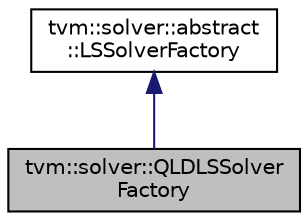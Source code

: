digraph "tvm::solver::QLDLSSolverFactory"
{
  edge [fontname="Helvetica",fontsize="10",labelfontname="Helvetica",labelfontsize="10"];
  node [fontname="Helvetica",fontsize="10",shape=record];
  Node0 [label="tvm::solver::QLDLSSolver\lFactory",height=0.2,width=0.4,color="black", fillcolor="grey75", style="filled", fontcolor="black"];
  Node1 -> Node0 [dir="back",color="midnightblue",fontsize="10",style="solid",fontname="Helvetica"];
  Node1 [label="tvm::solver::abstract\l::LSSolverFactory",height=0.2,width=0.4,color="black", fillcolor="white", style="filled",URL="$classtvm_1_1solver_1_1abstract_1_1LSSolverFactory.html"];
}
